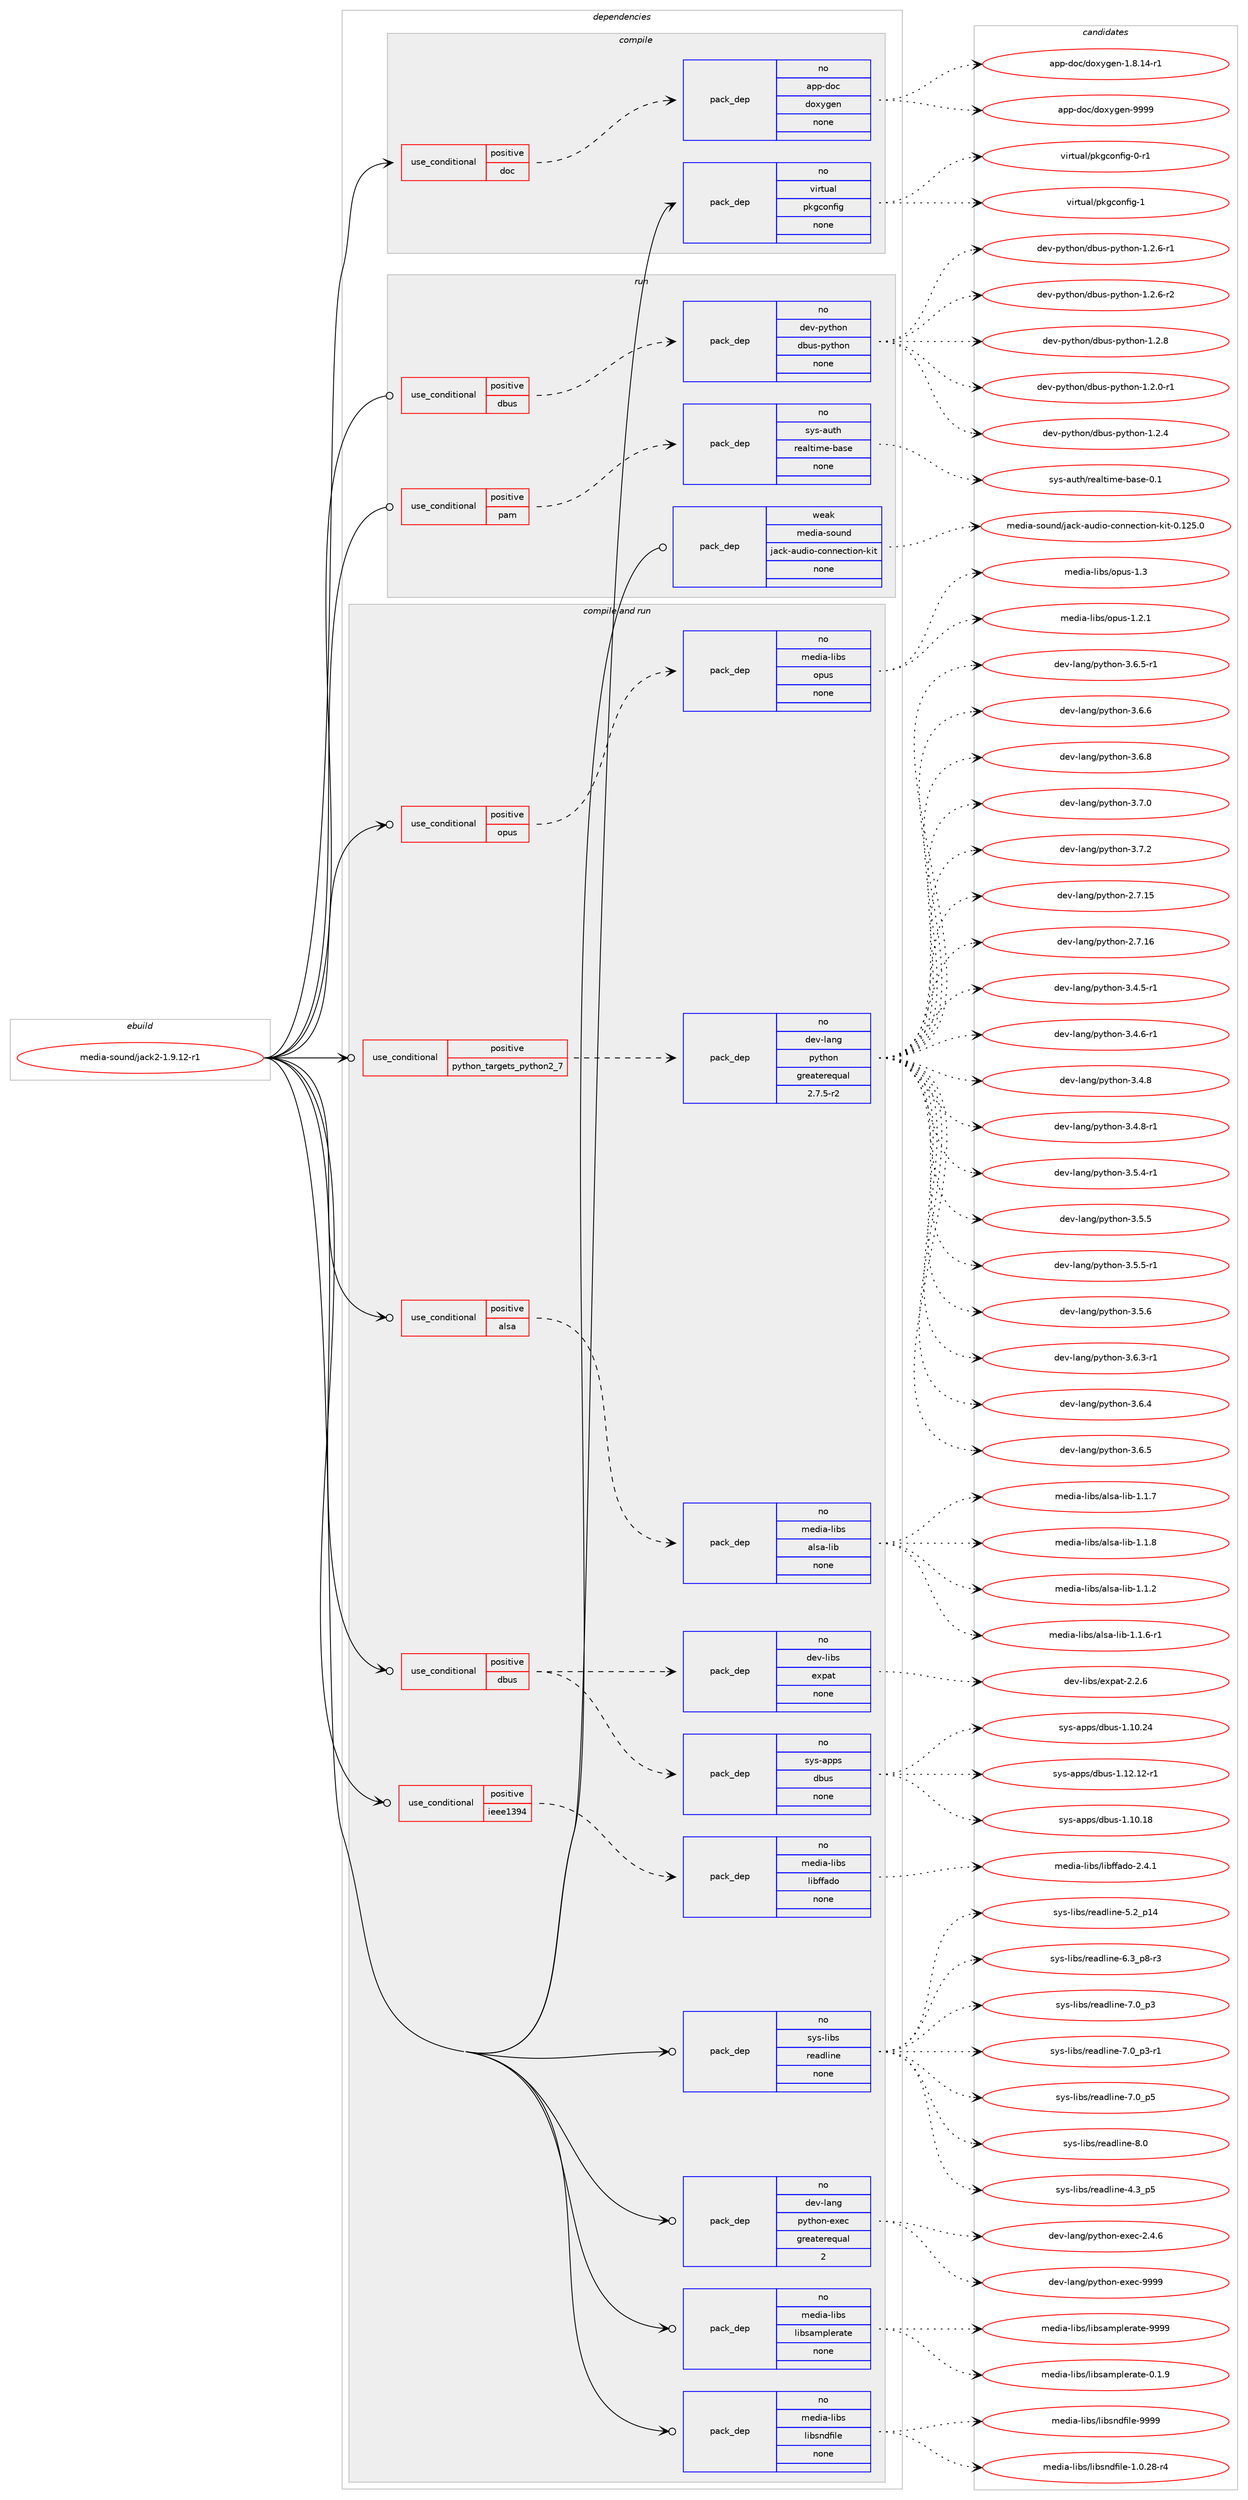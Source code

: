 digraph prolog {

# *************
# Graph options
# *************

newrank=true;
concentrate=true;
compound=true;
graph [rankdir=LR,fontname=Helvetica,fontsize=10,ranksep=1.5];#, ranksep=2.5, nodesep=0.2];
edge  [arrowhead=vee];
node  [fontname=Helvetica,fontsize=10];

# **********
# The ebuild
# **********

subgraph cluster_leftcol {
color=gray;
rank=same;
label=<<i>ebuild</i>>;
id [label="media-sound/jack2-1.9.12-r1", color=red, width=4, href="../media-sound/jack2-1.9.12-r1.svg"];
}

# ****************
# The dependencies
# ****************

subgraph cluster_midcol {
color=gray;
label=<<i>dependencies</i>>;
subgraph cluster_compile {
fillcolor="#eeeeee";
style=filled;
label=<<i>compile</i>>;
subgraph cond437329 {
dependency1626774 [label=<<TABLE BORDER="0" CELLBORDER="1" CELLSPACING="0" CELLPADDING="4"><TR><TD ROWSPAN="3" CELLPADDING="10">use_conditional</TD></TR><TR><TD>positive</TD></TR><TR><TD>doc</TD></TR></TABLE>>, shape=none, color=red];
subgraph pack1163185 {
dependency1626775 [label=<<TABLE BORDER="0" CELLBORDER="1" CELLSPACING="0" CELLPADDING="4" WIDTH="220"><TR><TD ROWSPAN="6" CELLPADDING="30">pack_dep</TD></TR><TR><TD WIDTH="110">no</TD></TR><TR><TD>app-doc</TD></TR><TR><TD>doxygen</TD></TR><TR><TD>none</TD></TR><TR><TD></TD></TR></TABLE>>, shape=none, color=blue];
}
dependency1626774:e -> dependency1626775:w [weight=20,style="dashed",arrowhead="vee"];
}
id:e -> dependency1626774:w [weight=20,style="solid",arrowhead="vee"];
subgraph pack1163186 {
dependency1626776 [label=<<TABLE BORDER="0" CELLBORDER="1" CELLSPACING="0" CELLPADDING="4" WIDTH="220"><TR><TD ROWSPAN="6" CELLPADDING="30">pack_dep</TD></TR><TR><TD WIDTH="110">no</TD></TR><TR><TD>virtual</TD></TR><TR><TD>pkgconfig</TD></TR><TR><TD>none</TD></TR><TR><TD></TD></TR></TABLE>>, shape=none, color=blue];
}
id:e -> dependency1626776:w [weight=20,style="solid",arrowhead="vee"];
}
subgraph cluster_compileandrun {
fillcolor="#eeeeee";
style=filled;
label=<<i>compile and run</i>>;
subgraph cond437330 {
dependency1626777 [label=<<TABLE BORDER="0" CELLBORDER="1" CELLSPACING="0" CELLPADDING="4"><TR><TD ROWSPAN="3" CELLPADDING="10">use_conditional</TD></TR><TR><TD>positive</TD></TR><TR><TD>alsa</TD></TR></TABLE>>, shape=none, color=red];
subgraph pack1163187 {
dependency1626778 [label=<<TABLE BORDER="0" CELLBORDER="1" CELLSPACING="0" CELLPADDING="4" WIDTH="220"><TR><TD ROWSPAN="6" CELLPADDING="30">pack_dep</TD></TR><TR><TD WIDTH="110">no</TD></TR><TR><TD>media-libs</TD></TR><TR><TD>alsa-lib</TD></TR><TR><TD>none</TD></TR><TR><TD></TD></TR></TABLE>>, shape=none, color=blue];
}
dependency1626777:e -> dependency1626778:w [weight=20,style="dashed",arrowhead="vee"];
}
id:e -> dependency1626777:w [weight=20,style="solid",arrowhead="odotvee"];
subgraph cond437331 {
dependency1626779 [label=<<TABLE BORDER="0" CELLBORDER="1" CELLSPACING="0" CELLPADDING="4"><TR><TD ROWSPAN="3" CELLPADDING="10">use_conditional</TD></TR><TR><TD>positive</TD></TR><TR><TD>dbus</TD></TR></TABLE>>, shape=none, color=red];
subgraph pack1163188 {
dependency1626780 [label=<<TABLE BORDER="0" CELLBORDER="1" CELLSPACING="0" CELLPADDING="4" WIDTH="220"><TR><TD ROWSPAN="6" CELLPADDING="30">pack_dep</TD></TR><TR><TD WIDTH="110">no</TD></TR><TR><TD>dev-libs</TD></TR><TR><TD>expat</TD></TR><TR><TD>none</TD></TR><TR><TD></TD></TR></TABLE>>, shape=none, color=blue];
}
dependency1626779:e -> dependency1626780:w [weight=20,style="dashed",arrowhead="vee"];
subgraph pack1163189 {
dependency1626781 [label=<<TABLE BORDER="0" CELLBORDER="1" CELLSPACING="0" CELLPADDING="4" WIDTH="220"><TR><TD ROWSPAN="6" CELLPADDING="30">pack_dep</TD></TR><TR><TD WIDTH="110">no</TD></TR><TR><TD>sys-apps</TD></TR><TR><TD>dbus</TD></TR><TR><TD>none</TD></TR><TR><TD></TD></TR></TABLE>>, shape=none, color=blue];
}
dependency1626779:e -> dependency1626781:w [weight=20,style="dashed",arrowhead="vee"];
}
id:e -> dependency1626779:w [weight=20,style="solid",arrowhead="odotvee"];
subgraph cond437332 {
dependency1626782 [label=<<TABLE BORDER="0" CELLBORDER="1" CELLSPACING="0" CELLPADDING="4"><TR><TD ROWSPAN="3" CELLPADDING="10">use_conditional</TD></TR><TR><TD>positive</TD></TR><TR><TD>ieee1394</TD></TR></TABLE>>, shape=none, color=red];
subgraph pack1163190 {
dependency1626783 [label=<<TABLE BORDER="0" CELLBORDER="1" CELLSPACING="0" CELLPADDING="4" WIDTH="220"><TR><TD ROWSPAN="6" CELLPADDING="30">pack_dep</TD></TR><TR><TD WIDTH="110">no</TD></TR><TR><TD>media-libs</TD></TR><TR><TD>libffado</TD></TR><TR><TD>none</TD></TR><TR><TD></TD></TR></TABLE>>, shape=none, color=blue];
}
dependency1626782:e -> dependency1626783:w [weight=20,style="dashed",arrowhead="vee"];
}
id:e -> dependency1626782:w [weight=20,style="solid",arrowhead="odotvee"];
subgraph cond437333 {
dependency1626784 [label=<<TABLE BORDER="0" CELLBORDER="1" CELLSPACING="0" CELLPADDING="4"><TR><TD ROWSPAN="3" CELLPADDING="10">use_conditional</TD></TR><TR><TD>positive</TD></TR><TR><TD>opus</TD></TR></TABLE>>, shape=none, color=red];
subgraph pack1163191 {
dependency1626785 [label=<<TABLE BORDER="0" CELLBORDER="1" CELLSPACING="0" CELLPADDING="4" WIDTH="220"><TR><TD ROWSPAN="6" CELLPADDING="30">pack_dep</TD></TR><TR><TD WIDTH="110">no</TD></TR><TR><TD>media-libs</TD></TR><TR><TD>opus</TD></TR><TR><TD>none</TD></TR><TR><TD></TD></TR></TABLE>>, shape=none, color=blue];
}
dependency1626784:e -> dependency1626785:w [weight=20,style="dashed",arrowhead="vee"];
}
id:e -> dependency1626784:w [weight=20,style="solid",arrowhead="odotvee"];
subgraph cond437334 {
dependency1626786 [label=<<TABLE BORDER="0" CELLBORDER="1" CELLSPACING="0" CELLPADDING="4"><TR><TD ROWSPAN="3" CELLPADDING="10">use_conditional</TD></TR><TR><TD>positive</TD></TR><TR><TD>python_targets_python2_7</TD></TR></TABLE>>, shape=none, color=red];
subgraph pack1163192 {
dependency1626787 [label=<<TABLE BORDER="0" CELLBORDER="1" CELLSPACING="0" CELLPADDING="4" WIDTH="220"><TR><TD ROWSPAN="6" CELLPADDING="30">pack_dep</TD></TR><TR><TD WIDTH="110">no</TD></TR><TR><TD>dev-lang</TD></TR><TR><TD>python</TD></TR><TR><TD>greaterequal</TD></TR><TR><TD>2.7.5-r2</TD></TR></TABLE>>, shape=none, color=blue];
}
dependency1626786:e -> dependency1626787:w [weight=20,style="dashed",arrowhead="vee"];
}
id:e -> dependency1626786:w [weight=20,style="solid",arrowhead="odotvee"];
subgraph pack1163193 {
dependency1626788 [label=<<TABLE BORDER="0" CELLBORDER="1" CELLSPACING="0" CELLPADDING="4" WIDTH="220"><TR><TD ROWSPAN="6" CELLPADDING="30">pack_dep</TD></TR><TR><TD WIDTH="110">no</TD></TR><TR><TD>dev-lang</TD></TR><TR><TD>python-exec</TD></TR><TR><TD>greaterequal</TD></TR><TR><TD>2</TD></TR></TABLE>>, shape=none, color=blue];
}
id:e -> dependency1626788:w [weight=20,style="solid",arrowhead="odotvee"];
subgraph pack1163194 {
dependency1626789 [label=<<TABLE BORDER="0" CELLBORDER="1" CELLSPACING="0" CELLPADDING="4" WIDTH="220"><TR><TD ROWSPAN="6" CELLPADDING="30">pack_dep</TD></TR><TR><TD WIDTH="110">no</TD></TR><TR><TD>media-libs</TD></TR><TR><TD>libsamplerate</TD></TR><TR><TD>none</TD></TR><TR><TD></TD></TR></TABLE>>, shape=none, color=blue];
}
id:e -> dependency1626789:w [weight=20,style="solid",arrowhead="odotvee"];
subgraph pack1163195 {
dependency1626790 [label=<<TABLE BORDER="0" CELLBORDER="1" CELLSPACING="0" CELLPADDING="4" WIDTH="220"><TR><TD ROWSPAN="6" CELLPADDING="30">pack_dep</TD></TR><TR><TD WIDTH="110">no</TD></TR><TR><TD>media-libs</TD></TR><TR><TD>libsndfile</TD></TR><TR><TD>none</TD></TR><TR><TD></TD></TR></TABLE>>, shape=none, color=blue];
}
id:e -> dependency1626790:w [weight=20,style="solid",arrowhead="odotvee"];
subgraph pack1163196 {
dependency1626791 [label=<<TABLE BORDER="0" CELLBORDER="1" CELLSPACING="0" CELLPADDING="4" WIDTH="220"><TR><TD ROWSPAN="6" CELLPADDING="30">pack_dep</TD></TR><TR><TD WIDTH="110">no</TD></TR><TR><TD>sys-libs</TD></TR><TR><TD>readline</TD></TR><TR><TD>none</TD></TR><TR><TD></TD></TR></TABLE>>, shape=none, color=blue];
}
id:e -> dependency1626791:w [weight=20,style="solid",arrowhead="odotvee"];
}
subgraph cluster_run {
fillcolor="#eeeeee";
style=filled;
label=<<i>run</i>>;
subgraph cond437335 {
dependency1626792 [label=<<TABLE BORDER="0" CELLBORDER="1" CELLSPACING="0" CELLPADDING="4"><TR><TD ROWSPAN="3" CELLPADDING="10">use_conditional</TD></TR><TR><TD>positive</TD></TR><TR><TD>dbus</TD></TR></TABLE>>, shape=none, color=red];
subgraph pack1163197 {
dependency1626793 [label=<<TABLE BORDER="0" CELLBORDER="1" CELLSPACING="0" CELLPADDING="4" WIDTH="220"><TR><TD ROWSPAN="6" CELLPADDING="30">pack_dep</TD></TR><TR><TD WIDTH="110">no</TD></TR><TR><TD>dev-python</TD></TR><TR><TD>dbus-python</TD></TR><TR><TD>none</TD></TR><TR><TD></TD></TR></TABLE>>, shape=none, color=blue];
}
dependency1626792:e -> dependency1626793:w [weight=20,style="dashed",arrowhead="vee"];
}
id:e -> dependency1626792:w [weight=20,style="solid",arrowhead="odot"];
subgraph cond437336 {
dependency1626794 [label=<<TABLE BORDER="0" CELLBORDER="1" CELLSPACING="0" CELLPADDING="4"><TR><TD ROWSPAN="3" CELLPADDING="10">use_conditional</TD></TR><TR><TD>positive</TD></TR><TR><TD>pam</TD></TR></TABLE>>, shape=none, color=red];
subgraph pack1163198 {
dependency1626795 [label=<<TABLE BORDER="0" CELLBORDER="1" CELLSPACING="0" CELLPADDING="4" WIDTH="220"><TR><TD ROWSPAN="6" CELLPADDING="30">pack_dep</TD></TR><TR><TD WIDTH="110">no</TD></TR><TR><TD>sys-auth</TD></TR><TR><TD>realtime-base</TD></TR><TR><TD>none</TD></TR><TR><TD></TD></TR></TABLE>>, shape=none, color=blue];
}
dependency1626794:e -> dependency1626795:w [weight=20,style="dashed",arrowhead="vee"];
}
id:e -> dependency1626794:w [weight=20,style="solid",arrowhead="odot"];
subgraph pack1163199 {
dependency1626796 [label=<<TABLE BORDER="0" CELLBORDER="1" CELLSPACING="0" CELLPADDING="4" WIDTH="220"><TR><TD ROWSPAN="6" CELLPADDING="30">pack_dep</TD></TR><TR><TD WIDTH="110">weak</TD></TR><TR><TD>media-sound</TD></TR><TR><TD>jack-audio-connection-kit</TD></TR><TR><TD>none</TD></TR><TR><TD></TD></TR></TABLE>>, shape=none, color=blue];
}
id:e -> dependency1626796:w [weight=20,style="solid",arrowhead="odot"];
}
}

# **************
# The candidates
# **************

subgraph cluster_choices {
rank=same;
color=gray;
label=<<i>candidates</i>>;

subgraph choice1163185 {
color=black;
nodesep=1;
choice97112112451001119947100111120121103101110454946564649524511449 [label="app-doc/doxygen-1.8.14-r1", color=red, width=4,href="../app-doc/doxygen-1.8.14-r1.svg"];
choice971121124510011199471001111201211031011104557575757 [label="app-doc/doxygen-9999", color=red, width=4,href="../app-doc/doxygen-9999.svg"];
dependency1626775:e -> choice97112112451001119947100111120121103101110454946564649524511449:w [style=dotted,weight="100"];
dependency1626775:e -> choice971121124510011199471001111201211031011104557575757:w [style=dotted,weight="100"];
}
subgraph choice1163186 {
color=black;
nodesep=1;
choice11810511411611797108471121071039911111010210510345484511449 [label="virtual/pkgconfig-0-r1", color=red, width=4,href="../virtual/pkgconfig-0-r1.svg"];
choice1181051141161179710847112107103991111101021051034549 [label="virtual/pkgconfig-1", color=red, width=4,href="../virtual/pkgconfig-1.svg"];
dependency1626776:e -> choice11810511411611797108471121071039911111010210510345484511449:w [style=dotted,weight="100"];
dependency1626776:e -> choice1181051141161179710847112107103991111101021051034549:w [style=dotted,weight="100"];
}
subgraph choice1163187 {
color=black;
nodesep=1;
choice1091011001059745108105981154797108115974510810598454946494650 [label="media-libs/alsa-lib-1.1.2", color=red, width=4,href="../media-libs/alsa-lib-1.1.2.svg"];
choice10910110010597451081059811547971081159745108105984549464946544511449 [label="media-libs/alsa-lib-1.1.6-r1", color=red, width=4,href="../media-libs/alsa-lib-1.1.6-r1.svg"];
choice1091011001059745108105981154797108115974510810598454946494655 [label="media-libs/alsa-lib-1.1.7", color=red, width=4,href="../media-libs/alsa-lib-1.1.7.svg"];
choice1091011001059745108105981154797108115974510810598454946494656 [label="media-libs/alsa-lib-1.1.8", color=red, width=4,href="../media-libs/alsa-lib-1.1.8.svg"];
dependency1626778:e -> choice1091011001059745108105981154797108115974510810598454946494650:w [style=dotted,weight="100"];
dependency1626778:e -> choice10910110010597451081059811547971081159745108105984549464946544511449:w [style=dotted,weight="100"];
dependency1626778:e -> choice1091011001059745108105981154797108115974510810598454946494655:w [style=dotted,weight="100"];
dependency1626778:e -> choice1091011001059745108105981154797108115974510810598454946494656:w [style=dotted,weight="100"];
}
subgraph choice1163188 {
color=black;
nodesep=1;
choice10010111845108105981154710112011297116455046504654 [label="dev-libs/expat-2.2.6", color=red, width=4,href="../dev-libs/expat-2.2.6.svg"];
dependency1626780:e -> choice10010111845108105981154710112011297116455046504654:w [style=dotted,weight="100"];
}
subgraph choice1163189 {
color=black;
nodesep=1;
choice115121115459711211211547100981171154549464948464956 [label="sys-apps/dbus-1.10.18", color=red, width=4,href="../sys-apps/dbus-1.10.18.svg"];
choice115121115459711211211547100981171154549464948465052 [label="sys-apps/dbus-1.10.24", color=red, width=4,href="../sys-apps/dbus-1.10.24.svg"];
choice1151211154597112112115471009811711545494649504649504511449 [label="sys-apps/dbus-1.12.12-r1", color=red, width=4,href="../sys-apps/dbus-1.12.12-r1.svg"];
dependency1626781:e -> choice115121115459711211211547100981171154549464948464956:w [style=dotted,weight="100"];
dependency1626781:e -> choice115121115459711211211547100981171154549464948465052:w [style=dotted,weight="100"];
dependency1626781:e -> choice1151211154597112112115471009811711545494649504649504511449:w [style=dotted,weight="100"];
}
subgraph choice1163190 {
color=black;
nodesep=1;
choice109101100105974510810598115471081059810210297100111455046524649 [label="media-libs/libffado-2.4.1", color=red, width=4,href="../media-libs/libffado-2.4.1.svg"];
dependency1626783:e -> choice109101100105974510810598115471081059810210297100111455046524649:w [style=dotted,weight="100"];
}
subgraph choice1163191 {
color=black;
nodesep=1;
choice10910110010597451081059811547111112117115454946504649 [label="media-libs/opus-1.2.1", color=red, width=4,href="../media-libs/opus-1.2.1.svg"];
choice1091011001059745108105981154711111211711545494651 [label="media-libs/opus-1.3", color=red, width=4,href="../media-libs/opus-1.3.svg"];
dependency1626785:e -> choice10910110010597451081059811547111112117115454946504649:w [style=dotted,weight="100"];
dependency1626785:e -> choice1091011001059745108105981154711111211711545494651:w [style=dotted,weight="100"];
}
subgraph choice1163192 {
color=black;
nodesep=1;
choice10010111845108971101034711212111610411111045504655464953 [label="dev-lang/python-2.7.15", color=red, width=4,href="../dev-lang/python-2.7.15.svg"];
choice10010111845108971101034711212111610411111045504655464954 [label="dev-lang/python-2.7.16", color=red, width=4,href="../dev-lang/python-2.7.16.svg"];
choice1001011184510897110103471121211161041111104551465246534511449 [label="dev-lang/python-3.4.5-r1", color=red, width=4,href="../dev-lang/python-3.4.5-r1.svg"];
choice1001011184510897110103471121211161041111104551465246544511449 [label="dev-lang/python-3.4.6-r1", color=red, width=4,href="../dev-lang/python-3.4.6-r1.svg"];
choice100101118451089711010347112121116104111110455146524656 [label="dev-lang/python-3.4.8", color=red, width=4,href="../dev-lang/python-3.4.8.svg"];
choice1001011184510897110103471121211161041111104551465246564511449 [label="dev-lang/python-3.4.8-r1", color=red, width=4,href="../dev-lang/python-3.4.8-r1.svg"];
choice1001011184510897110103471121211161041111104551465346524511449 [label="dev-lang/python-3.5.4-r1", color=red, width=4,href="../dev-lang/python-3.5.4-r1.svg"];
choice100101118451089711010347112121116104111110455146534653 [label="dev-lang/python-3.5.5", color=red, width=4,href="../dev-lang/python-3.5.5.svg"];
choice1001011184510897110103471121211161041111104551465346534511449 [label="dev-lang/python-3.5.5-r1", color=red, width=4,href="../dev-lang/python-3.5.5-r1.svg"];
choice100101118451089711010347112121116104111110455146534654 [label="dev-lang/python-3.5.6", color=red, width=4,href="../dev-lang/python-3.5.6.svg"];
choice1001011184510897110103471121211161041111104551465446514511449 [label="dev-lang/python-3.6.3-r1", color=red, width=4,href="../dev-lang/python-3.6.3-r1.svg"];
choice100101118451089711010347112121116104111110455146544652 [label="dev-lang/python-3.6.4", color=red, width=4,href="../dev-lang/python-3.6.4.svg"];
choice100101118451089711010347112121116104111110455146544653 [label="dev-lang/python-3.6.5", color=red, width=4,href="../dev-lang/python-3.6.5.svg"];
choice1001011184510897110103471121211161041111104551465446534511449 [label="dev-lang/python-3.6.5-r1", color=red, width=4,href="../dev-lang/python-3.6.5-r1.svg"];
choice100101118451089711010347112121116104111110455146544654 [label="dev-lang/python-3.6.6", color=red, width=4,href="../dev-lang/python-3.6.6.svg"];
choice100101118451089711010347112121116104111110455146544656 [label="dev-lang/python-3.6.8", color=red, width=4,href="../dev-lang/python-3.6.8.svg"];
choice100101118451089711010347112121116104111110455146554648 [label="dev-lang/python-3.7.0", color=red, width=4,href="../dev-lang/python-3.7.0.svg"];
choice100101118451089711010347112121116104111110455146554650 [label="dev-lang/python-3.7.2", color=red, width=4,href="../dev-lang/python-3.7.2.svg"];
dependency1626787:e -> choice10010111845108971101034711212111610411111045504655464953:w [style=dotted,weight="100"];
dependency1626787:e -> choice10010111845108971101034711212111610411111045504655464954:w [style=dotted,weight="100"];
dependency1626787:e -> choice1001011184510897110103471121211161041111104551465246534511449:w [style=dotted,weight="100"];
dependency1626787:e -> choice1001011184510897110103471121211161041111104551465246544511449:w [style=dotted,weight="100"];
dependency1626787:e -> choice100101118451089711010347112121116104111110455146524656:w [style=dotted,weight="100"];
dependency1626787:e -> choice1001011184510897110103471121211161041111104551465246564511449:w [style=dotted,weight="100"];
dependency1626787:e -> choice1001011184510897110103471121211161041111104551465346524511449:w [style=dotted,weight="100"];
dependency1626787:e -> choice100101118451089711010347112121116104111110455146534653:w [style=dotted,weight="100"];
dependency1626787:e -> choice1001011184510897110103471121211161041111104551465346534511449:w [style=dotted,weight="100"];
dependency1626787:e -> choice100101118451089711010347112121116104111110455146534654:w [style=dotted,weight="100"];
dependency1626787:e -> choice1001011184510897110103471121211161041111104551465446514511449:w [style=dotted,weight="100"];
dependency1626787:e -> choice100101118451089711010347112121116104111110455146544652:w [style=dotted,weight="100"];
dependency1626787:e -> choice100101118451089711010347112121116104111110455146544653:w [style=dotted,weight="100"];
dependency1626787:e -> choice1001011184510897110103471121211161041111104551465446534511449:w [style=dotted,weight="100"];
dependency1626787:e -> choice100101118451089711010347112121116104111110455146544654:w [style=dotted,weight="100"];
dependency1626787:e -> choice100101118451089711010347112121116104111110455146544656:w [style=dotted,weight="100"];
dependency1626787:e -> choice100101118451089711010347112121116104111110455146554648:w [style=dotted,weight="100"];
dependency1626787:e -> choice100101118451089711010347112121116104111110455146554650:w [style=dotted,weight="100"];
}
subgraph choice1163193 {
color=black;
nodesep=1;
choice1001011184510897110103471121211161041111104510112010199455046524654 [label="dev-lang/python-exec-2.4.6", color=red, width=4,href="../dev-lang/python-exec-2.4.6.svg"];
choice10010111845108971101034711212111610411111045101120101994557575757 [label="dev-lang/python-exec-9999", color=red, width=4,href="../dev-lang/python-exec-9999.svg"];
dependency1626788:e -> choice1001011184510897110103471121211161041111104510112010199455046524654:w [style=dotted,weight="100"];
dependency1626788:e -> choice10010111845108971101034711212111610411111045101120101994557575757:w [style=dotted,weight="100"];
}
subgraph choice1163194 {
color=black;
nodesep=1;
choice10910110010597451081059811547108105981159710911210810111497116101454846494657 [label="media-libs/libsamplerate-0.1.9", color=red, width=4,href="../media-libs/libsamplerate-0.1.9.svg"];
choice109101100105974510810598115471081059811597109112108101114971161014557575757 [label="media-libs/libsamplerate-9999", color=red, width=4,href="../media-libs/libsamplerate-9999.svg"];
dependency1626789:e -> choice10910110010597451081059811547108105981159710911210810111497116101454846494657:w [style=dotted,weight="100"];
dependency1626789:e -> choice109101100105974510810598115471081059811597109112108101114971161014557575757:w [style=dotted,weight="100"];
}
subgraph choice1163195 {
color=black;
nodesep=1;
choice1091011001059745108105981154710810598115110100102105108101454946484650564511452 [label="media-libs/libsndfile-1.0.28-r4", color=red, width=4,href="../media-libs/libsndfile-1.0.28-r4.svg"];
choice10910110010597451081059811547108105981151101001021051081014557575757 [label="media-libs/libsndfile-9999", color=red, width=4,href="../media-libs/libsndfile-9999.svg"];
dependency1626790:e -> choice1091011001059745108105981154710810598115110100102105108101454946484650564511452:w [style=dotted,weight="100"];
dependency1626790:e -> choice10910110010597451081059811547108105981151101001021051081014557575757:w [style=dotted,weight="100"];
}
subgraph choice1163196 {
color=black;
nodesep=1;
choice11512111545108105981154711410197100108105110101455246519511253 [label="sys-libs/readline-4.3_p5", color=red, width=4,href="../sys-libs/readline-4.3_p5.svg"];
choice1151211154510810598115471141019710010810511010145534650951124952 [label="sys-libs/readline-5.2_p14", color=red, width=4,href="../sys-libs/readline-5.2_p14.svg"];
choice115121115451081059811547114101971001081051101014554465195112564511451 [label="sys-libs/readline-6.3_p8-r3", color=red, width=4,href="../sys-libs/readline-6.3_p8-r3.svg"];
choice11512111545108105981154711410197100108105110101455546489511251 [label="sys-libs/readline-7.0_p3", color=red, width=4,href="../sys-libs/readline-7.0_p3.svg"];
choice115121115451081059811547114101971001081051101014555464895112514511449 [label="sys-libs/readline-7.0_p3-r1", color=red, width=4,href="../sys-libs/readline-7.0_p3-r1.svg"];
choice11512111545108105981154711410197100108105110101455546489511253 [label="sys-libs/readline-7.0_p5", color=red, width=4,href="../sys-libs/readline-7.0_p5.svg"];
choice1151211154510810598115471141019710010810511010145564648 [label="sys-libs/readline-8.0", color=red, width=4,href="../sys-libs/readline-8.0.svg"];
dependency1626791:e -> choice11512111545108105981154711410197100108105110101455246519511253:w [style=dotted,weight="100"];
dependency1626791:e -> choice1151211154510810598115471141019710010810511010145534650951124952:w [style=dotted,weight="100"];
dependency1626791:e -> choice115121115451081059811547114101971001081051101014554465195112564511451:w [style=dotted,weight="100"];
dependency1626791:e -> choice11512111545108105981154711410197100108105110101455546489511251:w [style=dotted,weight="100"];
dependency1626791:e -> choice115121115451081059811547114101971001081051101014555464895112514511449:w [style=dotted,weight="100"];
dependency1626791:e -> choice11512111545108105981154711410197100108105110101455546489511253:w [style=dotted,weight="100"];
dependency1626791:e -> choice1151211154510810598115471141019710010810511010145564648:w [style=dotted,weight="100"];
}
subgraph choice1163197 {
color=black;
nodesep=1;
choice100101118451121211161041111104710098117115451121211161041111104549465046484511449 [label="dev-python/dbus-python-1.2.0-r1", color=red, width=4,href="../dev-python/dbus-python-1.2.0-r1.svg"];
choice10010111845112121116104111110471009811711545112121116104111110454946504652 [label="dev-python/dbus-python-1.2.4", color=red, width=4,href="../dev-python/dbus-python-1.2.4.svg"];
choice100101118451121211161041111104710098117115451121211161041111104549465046544511449 [label="dev-python/dbus-python-1.2.6-r1", color=red, width=4,href="../dev-python/dbus-python-1.2.6-r1.svg"];
choice100101118451121211161041111104710098117115451121211161041111104549465046544511450 [label="dev-python/dbus-python-1.2.6-r2", color=red, width=4,href="../dev-python/dbus-python-1.2.6-r2.svg"];
choice10010111845112121116104111110471009811711545112121116104111110454946504656 [label="dev-python/dbus-python-1.2.8", color=red, width=4,href="../dev-python/dbus-python-1.2.8.svg"];
dependency1626793:e -> choice100101118451121211161041111104710098117115451121211161041111104549465046484511449:w [style=dotted,weight="100"];
dependency1626793:e -> choice10010111845112121116104111110471009811711545112121116104111110454946504652:w [style=dotted,weight="100"];
dependency1626793:e -> choice100101118451121211161041111104710098117115451121211161041111104549465046544511449:w [style=dotted,weight="100"];
dependency1626793:e -> choice100101118451121211161041111104710098117115451121211161041111104549465046544511450:w [style=dotted,weight="100"];
dependency1626793:e -> choice10010111845112121116104111110471009811711545112121116104111110454946504656:w [style=dotted,weight="100"];
}
subgraph choice1163198 {
color=black;
nodesep=1;
choice1151211154597117116104471141019710811610510910145989711510145484649 [label="sys-auth/realtime-base-0.1", color=red, width=4,href="../sys-auth/realtime-base-0.1.svg"];
dependency1626795:e -> choice1151211154597117116104471141019710811610510910145989711510145484649:w [style=dotted,weight="100"];
}
subgraph choice1163199 {
color=black;
nodesep=1;
choice10910110010597451151111171101004710697991074597117100105111459911111011010199116105111110451071051164548464950534648 [label="media-sound/jack-audio-connection-kit-0.125.0", color=red, width=4,href="../media-sound/jack-audio-connection-kit-0.125.0.svg"];
dependency1626796:e -> choice10910110010597451151111171101004710697991074597117100105111459911111011010199116105111110451071051164548464950534648:w [style=dotted,weight="100"];
}
}

}
